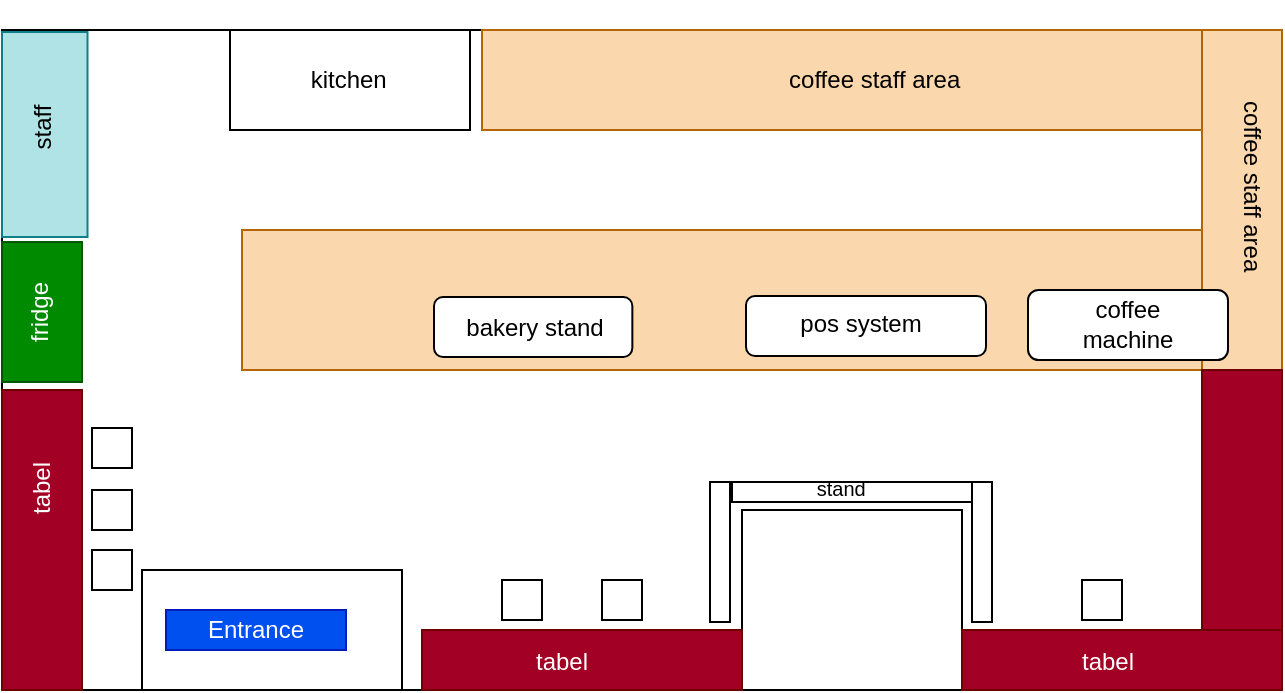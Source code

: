 <mxfile version="14.4.9" type="github">
  <diagram id="ifRQwkW7oT9Itc5MFCcN" name="Page-1">
    <mxGraphModel dx="815" dy="454" grid="1" gridSize="10" guides="1" tooltips="1" connect="1" arrows="1" fold="1" page="1" pageScale="1" pageWidth="850" pageHeight="1100" math="0" shadow="0">
      <root>
        <mxCell id="0" />
        <mxCell id="1" parent="0" />
        <mxCell id="bJwIXZfq5w23qAXPM63_-2" value="" style="rounded=0;whiteSpace=wrap;html=1;fillColor=none;" vertex="1" parent="1">
          <mxGeometry x="80" y="80" width="640" height="330" as="geometry" />
        </mxCell>
        <mxCell id="bJwIXZfq5w23qAXPM63_-3" value="" style="rounded=0;whiteSpace=wrap;html=1;" vertex="1" parent="1">
          <mxGeometry x="450" y="320" width="110" height="90" as="geometry" />
        </mxCell>
        <mxCell id="bJwIXZfq5w23qAXPM63_-4" value="" style="rounded=0;whiteSpace=wrap;html=1;" vertex="1" parent="1">
          <mxGeometry x="150" y="350" width="130" height="60" as="geometry" />
        </mxCell>
        <mxCell id="bJwIXZfq5w23qAXPM63_-5" value="" style="rounded=0;whiteSpace=wrap;html=1;fillColor=#a20025;strokeColor=#6F0000;fontColor=#ffffff;" vertex="1" parent="1">
          <mxGeometry x="560" y="380" width="160" height="30" as="geometry" />
        </mxCell>
        <mxCell id="bJwIXZfq5w23qAXPM63_-6" value="" style="rounded=0;whiteSpace=wrap;html=1;fillColor=#fad7ac;strokeColor=#b46504;" vertex="1" parent="1">
          <mxGeometry x="320" y="80" width="360" height="50" as="geometry" />
        </mxCell>
        <mxCell id="bJwIXZfq5w23qAXPM63_-7" value="" style="rounded=0;whiteSpace=wrap;html=1;fillColor=#fad7ac;strokeColor=#b46504;" vertex="1" parent="1">
          <mxGeometry x="200" y="180" width="480" height="70" as="geometry" />
        </mxCell>
        <mxCell id="bJwIXZfq5w23qAXPM63_-8" value="" style="rounded=0;whiteSpace=wrap;html=1;fillColor=#fad7ac;strokeColor=#b46504;" vertex="1" parent="1">
          <mxGeometry x="680" y="80" width="40" height="170" as="geometry" />
        </mxCell>
        <mxCell id="bJwIXZfq5w23qAXPM63_-10" value="Entrance" style="text;html=1;strokeColor=#001DBC;fillColor=#0050ef;align=center;verticalAlign=middle;whiteSpace=wrap;rounded=0;fontColor=#ffffff;" vertex="1" parent="1">
          <mxGeometry x="162" y="370" width="90" height="20" as="geometry" />
        </mxCell>
        <mxCell id="bJwIXZfq5w23qAXPM63_-11" value="" style="rounded=0;whiteSpace=wrap;html=1;" vertex="1" parent="1">
          <mxGeometry x="620" y="355" width="20" height="20" as="geometry" />
        </mxCell>
        <mxCell id="bJwIXZfq5w23qAXPM63_-12" value="" style="rounded=0;whiteSpace=wrap;html=1;fillColor=#a20025;strokeColor=#6F0000;fontColor=#ffffff;" vertex="1" parent="1">
          <mxGeometry x="80" y="260" width="40" height="150" as="geometry" />
        </mxCell>
        <mxCell id="bJwIXZfq5w23qAXPM63_-13" value="&lt;font color=&quot;#ffffff&quot;&gt;tabel&lt;/font&gt;" style="text;html=1;strokeColor=none;fillColor=none;align=center;verticalAlign=middle;whiteSpace=wrap;rounded=0;rotation=-90;" vertex="1" parent="1">
          <mxGeometry x="80" y="299" width="40" height="20" as="geometry" />
        </mxCell>
        <mxCell id="bJwIXZfq5w23qAXPM63_-17" value="" style="rounded=0;whiteSpace=wrap;html=1;fillColor=#b0e3e6;strokeColor=#0e8088;rotation=-90;" vertex="1" parent="1">
          <mxGeometry x="50.13" y="110.88" width="102.5" height="42.75" as="geometry" />
        </mxCell>
        <mxCell id="bJwIXZfq5w23qAXPM63_-18" value="staff" style="text;html=1;strokeColor=none;fillColor=none;align=center;verticalAlign=middle;whiteSpace=wrap;rounded=0;rotation=-90;" vertex="1" parent="1">
          <mxGeometry x="45" y="118.5" width="110" height="20" as="geometry" />
        </mxCell>
        <mxCell id="bJwIXZfq5w23qAXPM63_-24" value="" style="group" vertex="1" connectable="0" parent="1">
          <mxGeometry x="420" y="209" width="120" height="30" as="geometry" />
        </mxCell>
        <mxCell id="bJwIXZfq5w23qAXPM63_-20" value="" style="rounded=1;whiteSpace=wrap;html=1;" vertex="1" parent="bJwIXZfq5w23qAXPM63_-24">
          <mxGeometry x="32" y="4" width="120" height="30" as="geometry" />
        </mxCell>
        <mxCell id="bJwIXZfq5w23qAXPM63_-21" value="pos system" style="text;html=1;strokeColor=none;fillColor=none;align=center;verticalAlign=middle;whiteSpace=wrap;rounded=0;" vertex="1" parent="bJwIXZfq5w23qAXPM63_-24">
          <mxGeometry x="37.571" y="7.5" width="102.857" height="20" as="geometry" />
        </mxCell>
        <mxCell id="bJwIXZfq5w23qAXPM63_-25" value="" style="group" vertex="1" connectable="0" parent="1">
          <mxGeometry x="593" y="210" width="100" height="35" as="geometry" />
        </mxCell>
        <mxCell id="bJwIXZfq5w23qAXPM63_-15" value="" style="rounded=1;whiteSpace=wrap;html=1;" vertex="1" parent="bJwIXZfq5w23qAXPM63_-25">
          <mxGeometry width="100" height="35" as="geometry" />
        </mxCell>
        <mxCell id="bJwIXZfq5w23qAXPM63_-16" value="coffee machine" style="text;html=1;strokeColor=none;fillColor=none;align=center;verticalAlign=middle;whiteSpace=wrap;rounded=0;" vertex="1" parent="bJwIXZfq5w23qAXPM63_-25">
          <mxGeometry x="10" y="7" width="80" height="19.444" as="geometry" />
        </mxCell>
        <mxCell id="bJwIXZfq5w23qAXPM63_-26" value="" style="group" vertex="1" connectable="0" parent="1">
          <mxGeometry x="296" y="213.5" width="100" height="30" as="geometry" />
        </mxCell>
        <mxCell id="bJwIXZfq5w23qAXPM63_-22" value="" style="rounded=1;whiteSpace=wrap;html=1;" vertex="1" parent="bJwIXZfq5w23qAXPM63_-26">
          <mxGeometry width="99.174" height="30" as="geometry" />
        </mxCell>
        <mxCell id="bJwIXZfq5w23qAXPM63_-23" value="bakery stand" style="text;html=1;strokeColor=none;fillColor=none;align=center;verticalAlign=middle;whiteSpace=wrap;rounded=0;" vertex="1" parent="bJwIXZfq5w23qAXPM63_-26">
          <mxGeometry x="0.826" y="5.5" width="99.174" height="20" as="geometry" />
        </mxCell>
        <mxCell id="bJwIXZfq5w23qAXPM63_-27" value="" style="rounded=0;whiteSpace=wrap;html=1;fillColor=#008a00;strokeColor=#005700;fontColor=#ffffff;" vertex="1" parent="1">
          <mxGeometry x="80" y="186" width="40" height="70" as="geometry" />
        </mxCell>
        <mxCell id="bJwIXZfq5w23qAXPM63_-28" value="&lt;font color=&quot;#ffffff&quot;&gt;fridge&lt;/font&gt;" style="text;html=1;strokeColor=none;fillColor=none;align=center;verticalAlign=middle;whiteSpace=wrap;rounded=0;rotation=-90;" vertex="1" parent="1">
          <mxGeometry x="79" y="211" width="40" height="20" as="geometry" />
        </mxCell>
        <mxCell id="bJwIXZfq5w23qAXPM63_-29" value="coffee staff area&amp;nbsp;" style="text;html=1;strokeColor=none;fillColor=none;align=center;verticalAlign=middle;whiteSpace=wrap;rounded=0;" vertex="1" parent="1">
          <mxGeometry x="423" y="95" width="190" height="20" as="geometry" />
        </mxCell>
        <mxCell id="bJwIXZfq5w23qAXPM63_-30" value="coffee staff area&amp;nbsp;" style="text;html=1;strokeColor=none;fillColor=none;align=center;verticalAlign=middle;whiteSpace=wrap;rounded=0;rotation=90;" vertex="1" parent="1">
          <mxGeometry x="610" y="150" width="190" height="20" as="geometry" />
        </mxCell>
        <mxCell id="bJwIXZfq5w23qAXPM63_-31" value="" style="rounded=0;whiteSpace=wrap;html=1;" vertex="1" parent="1">
          <mxGeometry x="125" y="279" width="20" height="20" as="geometry" />
        </mxCell>
        <mxCell id="bJwIXZfq5w23qAXPM63_-32" value="" style="rounded=0;whiteSpace=wrap;html=1;" vertex="1" parent="1">
          <mxGeometry x="125" y="310" width="20" height="20" as="geometry" />
        </mxCell>
        <mxCell id="bJwIXZfq5w23qAXPM63_-33" value="" style="rounded=0;whiteSpace=wrap;html=1;" vertex="1" parent="1">
          <mxGeometry x="125" y="340" width="20" height="20" as="geometry" />
        </mxCell>
        <mxCell id="bJwIXZfq5w23qAXPM63_-35" value="&lt;font color=&quot;#ffffff&quot;&gt;tabel&lt;/font&gt;" style="text;html=1;strokeColor=none;fillColor=none;align=center;verticalAlign=middle;whiteSpace=wrap;rounded=0;rotation=0;" vertex="1" parent="1">
          <mxGeometry x="613" y="386" width="40" height="20" as="geometry" />
        </mxCell>
        <mxCell id="bJwIXZfq5w23qAXPM63_-36" value="" style="rounded=0;whiteSpace=wrap;html=1;fillColor=#a20025;strokeColor=#6F0000;fontColor=#ffffff;" vertex="1" parent="1">
          <mxGeometry x="290" y="380" width="160" height="30" as="geometry" />
        </mxCell>
        <mxCell id="bJwIXZfq5w23qAXPM63_-37" value="&lt;font color=&quot;#ffffff&quot;&gt;tabel&lt;/font&gt;" style="text;html=1;strokeColor=none;fillColor=none;align=center;verticalAlign=middle;whiteSpace=wrap;rounded=0;rotation=0;" vertex="1" parent="1">
          <mxGeometry x="340" y="386" width="40" height="20" as="geometry" />
        </mxCell>
        <mxCell id="bJwIXZfq5w23qAXPM63_-38" value="" style="rounded=0;whiteSpace=wrap;html=1;" vertex="1" parent="1">
          <mxGeometry x="330" y="355" width="20" height="20" as="geometry" />
        </mxCell>
        <mxCell id="bJwIXZfq5w23qAXPM63_-39" value="" style="rounded=0;whiteSpace=wrap;html=1;" vertex="1" parent="1">
          <mxGeometry x="380" y="355" width="20" height="20" as="geometry" />
        </mxCell>
        <mxCell id="bJwIXZfq5w23qAXPM63_-40" value="" style="rounded=0;whiteSpace=wrap;html=1;" vertex="1" parent="1">
          <mxGeometry x="445" y="306" width="120" height="10" as="geometry" />
        </mxCell>
        <mxCell id="bJwIXZfq5w23qAXPM63_-41" value="" style="rounded=0;whiteSpace=wrap;html=1;rotation=90;" vertex="1" parent="1">
          <mxGeometry x="535" y="336" width="70" height="10" as="geometry" />
        </mxCell>
        <mxCell id="bJwIXZfq5w23qAXPM63_-43" value="" style="rounded=0;whiteSpace=wrap;html=1;rotation=90;" vertex="1" parent="1">
          <mxGeometry x="404" y="336" width="70" height="10" as="geometry" />
        </mxCell>
        <mxCell id="bJwIXZfq5w23qAXPM63_-44" value="&lt;font style=&quot;font-size: 10px&quot;&gt;stand&amp;nbsp;&lt;/font&gt;" style="text;html=1;strokeColor=none;fillColor=none;align=center;verticalAlign=middle;whiteSpace=wrap;rounded=0;" vertex="1" parent="1">
          <mxGeometry x="481" y="304.5" width="40" height="9" as="geometry" />
        </mxCell>
        <mxCell id="bJwIXZfq5w23qAXPM63_-45" value="" style="rounded=0;whiteSpace=wrap;html=1;fillColor=#a20025;strokeColor=#6F0000;fontColor=#ffffff;" vertex="1" parent="1">
          <mxGeometry x="680" y="250" width="40" height="130" as="geometry" />
        </mxCell>
        <mxCell id="bJwIXZfq5w23qAXPM63_-46" value="" style="rounded=0;whiteSpace=wrap;html=1;" vertex="1" parent="1">
          <mxGeometry x="194" y="80" width="120" height="50" as="geometry" />
        </mxCell>
        <mxCell id="bJwIXZfq5w23qAXPM63_-47" value="kitchen&amp;nbsp;" style="text;html=1;strokeColor=none;fillColor=none;align=center;verticalAlign=middle;whiteSpace=wrap;rounded=0;" vertex="1" parent="1">
          <mxGeometry x="200" y="95" width="110" height="20" as="geometry" />
        </mxCell>
      </root>
    </mxGraphModel>
  </diagram>
</mxfile>
